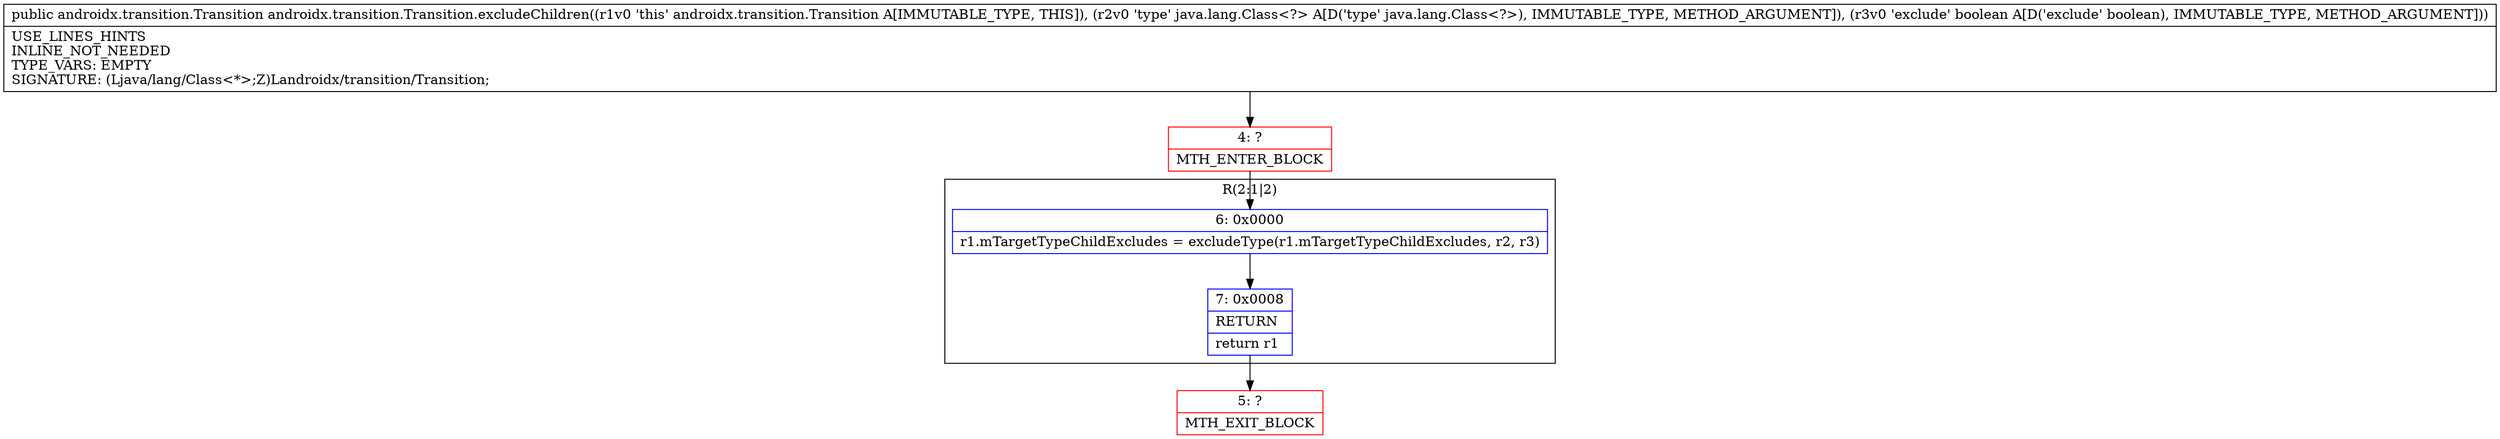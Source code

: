 digraph "CFG forandroidx.transition.Transition.excludeChildren(Ljava\/lang\/Class;Z)Landroidx\/transition\/Transition;" {
subgraph cluster_Region_1523473263 {
label = "R(2:1|2)";
node [shape=record,color=blue];
Node_6 [shape=record,label="{6\:\ 0x0000|r1.mTargetTypeChildExcludes = excludeType(r1.mTargetTypeChildExcludes, r2, r3)\l}"];
Node_7 [shape=record,label="{7\:\ 0x0008|RETURN\l|return r1\l}"];
}
Node_4 [shape=record,color=red,label="{4\:\ ?|MTH_ENTER_BLOCK\l}"];
Node_5 [shape=record,color=red,label="{5\:\ ?|MTH_EXIT_BLOCK\l}"];
MethodNode[shape=record,label="{public androidx.transition.Transition androidx.transition.Transition.excludeChildren((r1v0 'this' androidx.transition.Transition A[IMMUTABLE_TYPE, THIS]), (r2v0 'type' java.lang.Class\<?\> A[D('type' java.lang.Class\<?\>), IMMUTABLE_TYPE, METHOD_ARGUMENT]), (r3v0 'exclude' boolean A[D('exclude' boolean), IMMUTABLE_TYPE, METHOD_ARGUMENT]))  | USE_LINES_HINTS\lINLINE_NOT_NEEDED\lTYPE_VARS: EMPTY\lSIGNATURE: (Ljava\/lang\/Class\<*\>;Z)Landroidx\/transition\/Transition;\l}"];
MethodNode -> Node_4;Node_6 -> Node_7;
Node_7 -> Node_5;
Node_4 -> Node_6;
}

